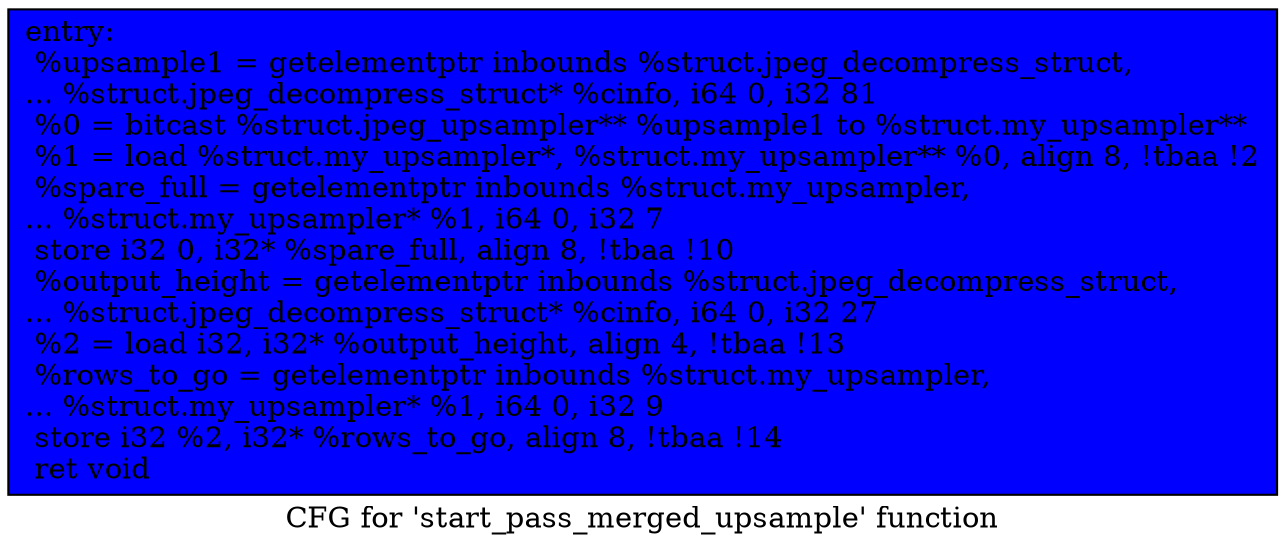 digraph "CFG for 'start_pass_merged_upsample' function" {
	label="CFG for 'start_pass_merged_upsample' function";

	Node0x5a19b20 [shape=record, style = filled, fillcolor = blue, label="{entry:\l  %upsample1 = getelementptr inbounds %struct.jpeg_decompress_struct,\l... %struct.jpeg_decompress_struct* %cinfo, i64 0, i32 81\l  %0 = bitcast %struct.jpeg_upsampler** %upsample1 to %struct.my_upsampler**\l  %1 = load %struct.my_upsampler*, %struct.my_upsampler** %0, align 8, !tbaa !2\l  %spare_full = getelementptr inbounds %struct.my_upsampler,\l... %struct.my_upsampler* %1, i64 0, i32 7\l  store i32 0, i32* %spare_full, align 8, !tbaa !10\l  %output_height = getelementptr inbounds %struct.jpeg_decompress_struct,\l... %struct.jpeg_decompress_struct* %cinfo, i64 0, i32 27\l  %2 = load i32, i32* %output_height, align 4, !tbaa !13\l  %rows_to_go = getelementptr inbounds %struct.my_upsampler,\l... %struct.my_upsampler* %1, i64 0, i32 9\l  store i32 %2, i32* %rows_to_go, align 8, !tbaa !14\l  ret void\l}"];
}
